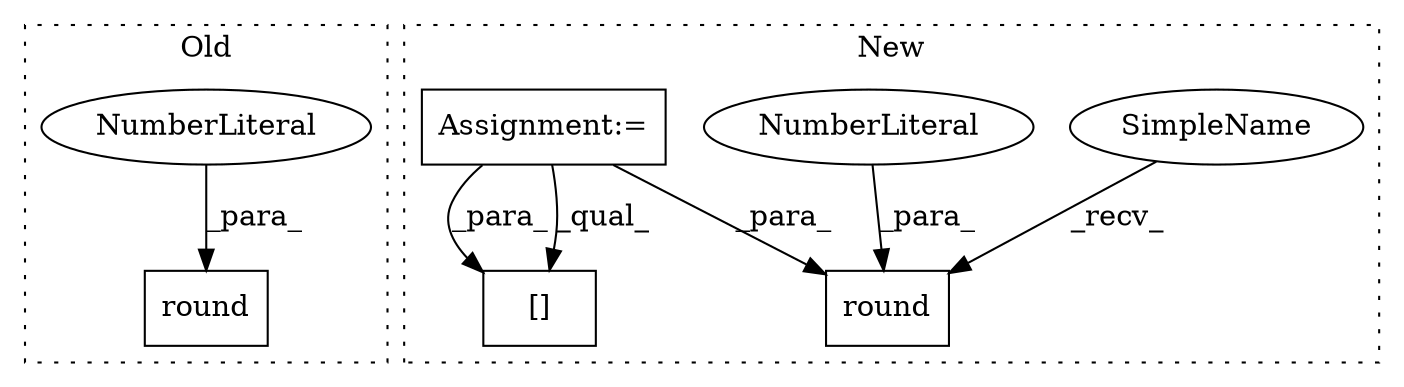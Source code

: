 digraph G {
subgraph cluster0 {
1 [label="round" a="32" s="1520,1594" l="6,1" shape="box"];
5 [label="NumberLiteral" a="34" s="1593" l="1" shape="ellipse"];
label = "Old";
style="dotted";
}
subgraph cluster1 {
2 [label="SimpleName" a="42" s="1398" l="5" shape="ellipse"];
3 [label="round" a="32" s="1404,1430" l="6,1" shape="box"];
4 [label="NumberLiteral" a="34" s="1429" l="1" shape="ellipse"];
6 [label="Assignment:=" a="7" s="743" l="1" shape="box"];
7 [label="[]" a="2" s="1454,1496" l="16,1" shape="box"];
label = "New";
style="dotted";
}
2 -> 3 [label="_recv_"];
4 -> 3 [label="_para_"];
5 -> 1 [label="_para_"];
6 -> 7 [label="_qual_"];
6 -> 7 [label="_para_"];
6 -> 3 [label="_para_"];
}